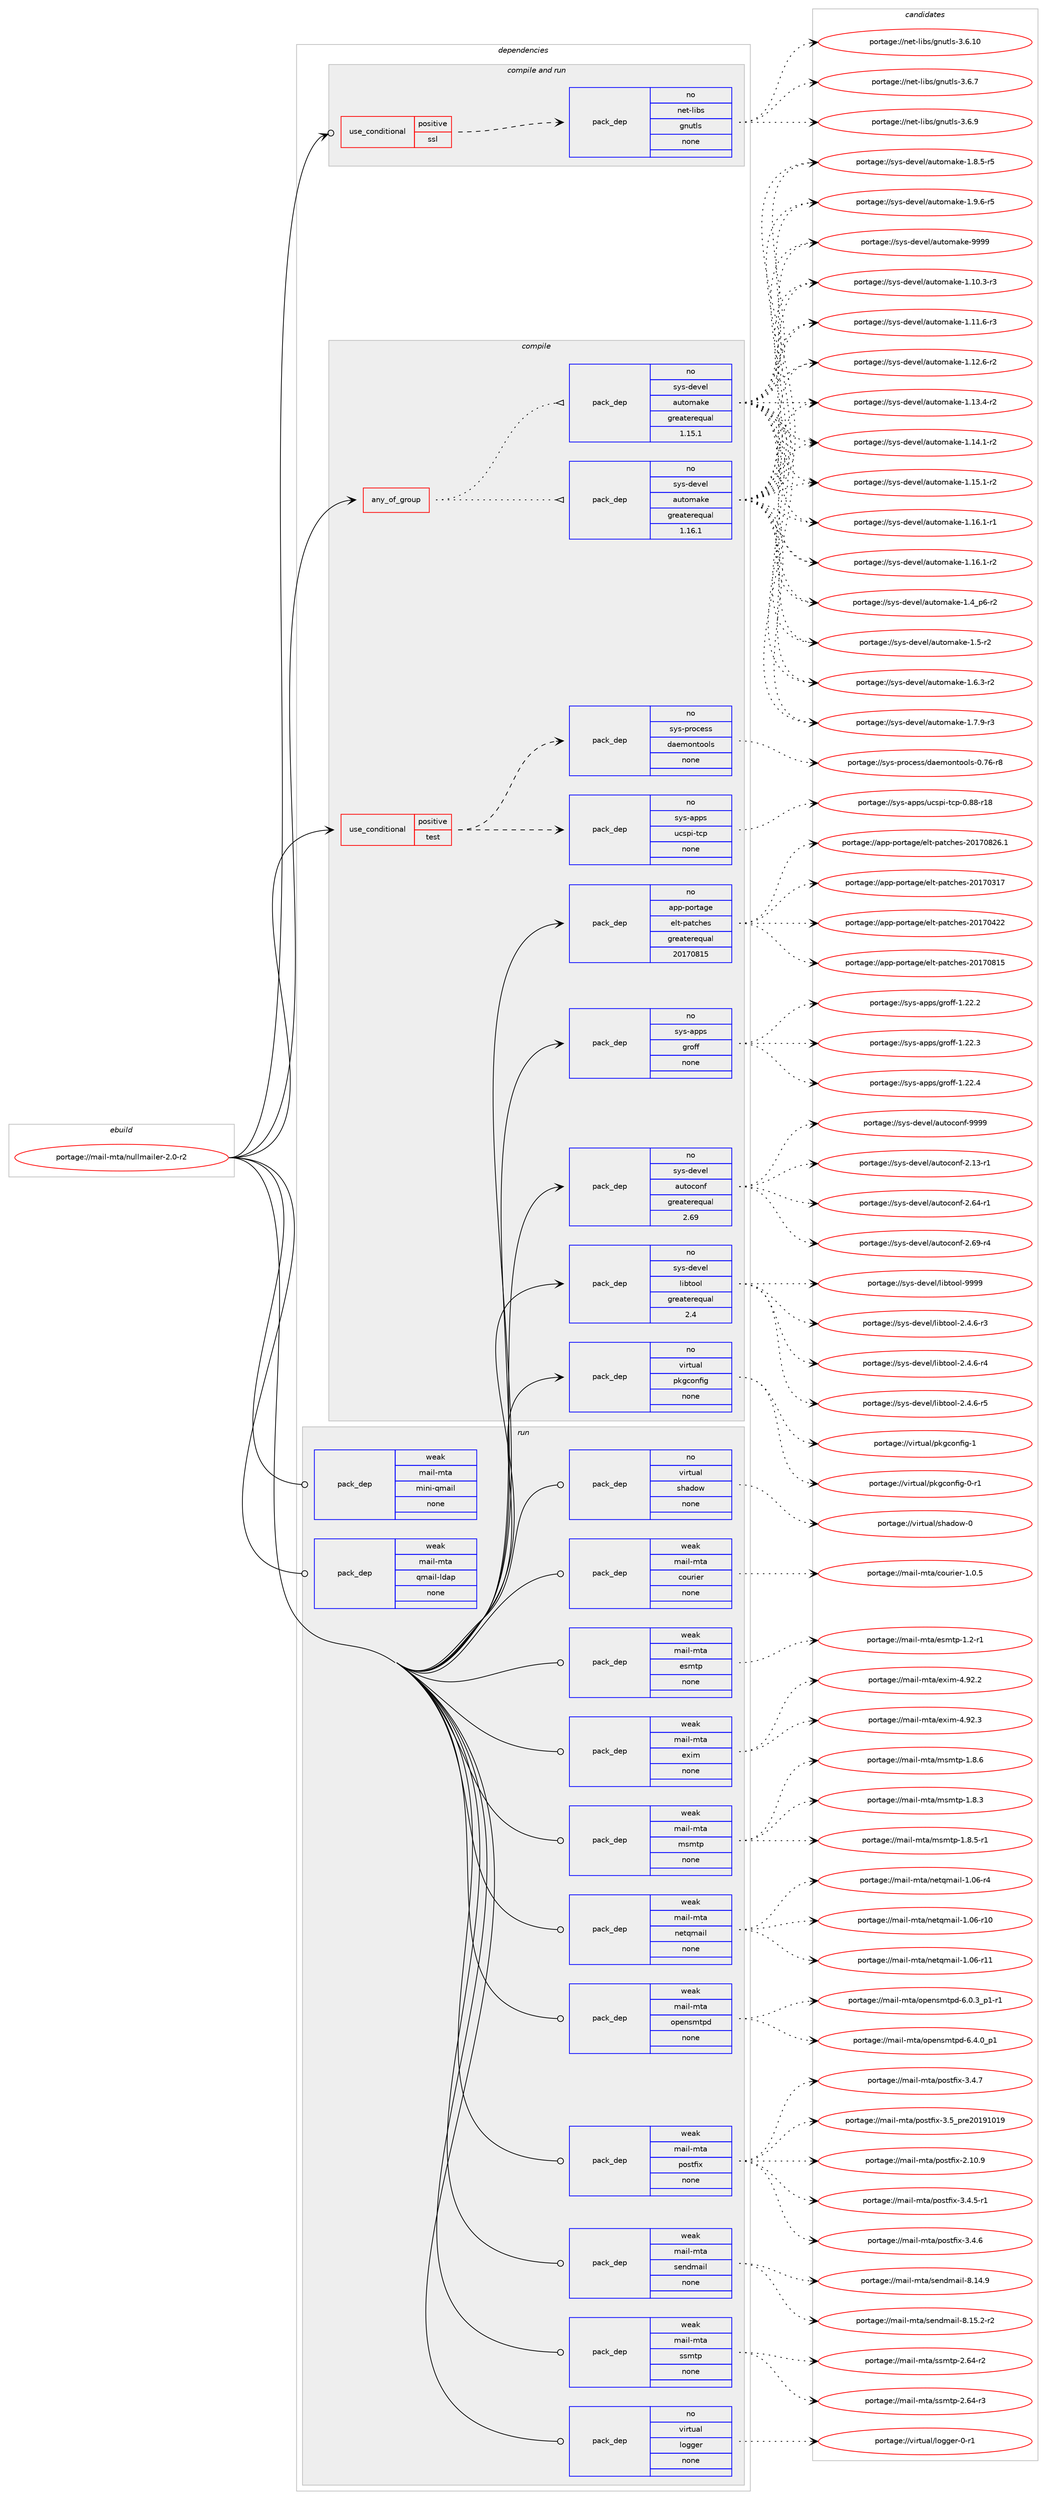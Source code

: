 digraph prolog {

# *************
# Graph options
# *************

newrank=true;
concentrate=true;
compound=true;
graph [rankdir=LR,fontname=Helvetica,fontsize=10,ranksep=1.5];#, ranksep=2.5, nodesep=0.2];
edge  [arrowhead=vee];
node  [fontname=Helvetica,fontsize=10];

# **********
# The ebuild
# **********

subgraph cluster_leftcol {
color=gray;
rank=same;
label=<<i>ebuild</i>>;
id [label="portage://mail-mta/nullmailer-2.0-r2", color=red, width=4, href="../mail-mta/nullmailer-2.0-r2.svg"];
}

# ****************
# The dependencies
# ****************

subgraph cluster_midcol {
color=gray;
label=<<i>dependencies</i>>;
subgraph cluster_compile {
fillcolor="#eeeeee";
style=filled;
label=<<i>compile</i>>;
subgraph any4814 {
dependency307125 [label=<<TABLE BORDER="0" CELLBORDER="1" CELLSPACING="0" CELLPADDING="4"><TR><TD CELLPADDING="10">any_of_group</TD></TR></TABLE>>, shape=none, color=red];subgraph pack225034 {
dependency307126 [label=<<TABLE BORDER="0" CELLBORDER="1" CELLSPACING="0" CELLPADDING="4" WIDTH="220"><TR><TD ROWSPAN="6" CELLPADDING="30">pack_dep</TD></TR><TR><TD WIDTH="110">no</TD></TR><TR><TD>sys-devel</TD></TR><TR><TD>automake</TD></TR><TR><TD>greaterequal</TD></TR><TR><TD>1.16.1</TD></TR></TABLE>>, shape=none, color=blue];
}
dependency307125:e -> dependency307126:w [weight=20,style="dotted",arrowhead="oinv"];
subgraph pack225035 {
dependency307127 [label=<<TABLE BORDER="0" CELLBORDER="1" CELLSPACING="0" CELLPADDING="4" WIDTH="220"><TR><TD ROWSPAN="6" CELLPADDING="30">pack_dep</TD></TR><TR><TD WIDTH="110">no</TD></TR><TR><TD>sys-devel</TD></TR><TR><TD>automake</TD></TR><TR><TD>greaterequal</TD></TR><TR><TD>1.15.1</TD></TR></TABLE>>, shape=none, color=blue];
}
dependency307125:e -> dependency307127:w [weight=20,style="dotted",arrowhead="oinv"];
}
id:e -> dependency307125:w [weight=20,style="solid",arrowhead="vee"];
subgraph cond77168 {
dependency307128 [label=<<TABLE BORDER="0" CELLBORDER="1" CELLSPACING="0" CELLPADDING="4"><TR><TD ROWSPAN="3" CELLPADDING="10">use_conditional</TD></TR><TR><TD>positive</TD></TR><TR><TD>test</TD></TR></TABLE>>, shape=none, color=red];
subgraph pack225036 {
dependency307129 [label=<<TABLE BORDER="0" CELLBORDER="1" CELLSPACING="0" CELLPADDING="4" WIDTH="220"><TR><TD ROWSPAN="6" CELLPADDING="30">pack_dep</TD></TR><TR><TD WIDTH="110">no</TD></TR><TR><TD>sys-apps</TD></TR><TR><TD>ucspi-tcp</TD></TR><TR><TD>none</TD></TR><TR><TD></TD></TR></TABLE>>, shape=none, color=blue];
}
dependency307128:e -> dependency307129:w [weight=20,style="dashed",arrowhead="vee"];
subgraph pack225037 {
dependency307130 [label=<<TABLE BORDER="0" CELLBORDER="1" CELLSPACING="0" CELLPADDING="4" WIDTH="220"><TR><TD ROWSPAN="6" CELLPADDING="30">pack_dep</TD></TR><TR><TD WIDTH="110">no</TD></TR><TR><TD>sys-process</TD></TR><TR><TD>daemontools</TD></TR><TR><TD>none</TD></TR><TR><TD></TD></TR></TABLE>>, shape=none, color=blue];
}
dependency307128:e -> dependency307130:w [weight=20,style="dashed",arrowhead="vee"];
}
id:e -> dependency307128:w [weight=20,style="solid",arrowhead="vee"];
subgraph pack225038 {
dependency307131 [label=<<TABLE BORDER="0" CELLBORDER="1" CELLSPACING="0" CELLPADDING="4" WIDTH="220"><TR><TD ROWSPAN="6" CELLPADDING="30">pack_dep</TD></TR><TR><TD WIDTH="110">no</TD></TR><TR><TD>app-portage</TD></TR><TR><TD>elt-patches</TD></TR><TR><TD>greaterequal</TD></TR><TR><TD>20170815</TD></TR></TABLE>>, shape=none, color=blue];
}
id:e -> dependency307131:w [weight=20,style="solid",arrowhead="vee"];
subgraph pack225039 {
dependency307132 [label=<<TABLE BORDER="0" CELLBORDER="1" CELLSPACING="0" CELLPADDING="4" WIDTH="220"><TR><TD ROWSPAN="6" CELLPADDING="30">pack_dep</TD></TR><TR><TD WIDTH="110">no</TD></TR><TR><TD>sys-apps</TD></TR><TR><TD>groff</TD></TR><TR><TD>none</TD></TR><TR><TD></TD></TR></TABLE>>, shape=none, color=blue];
}
id:e -> dependency307132:w [weight=20,style="solid",arrowhead="vee"];
subgraph pack225040 {
dependency307133 [label=<<TABLE BORDER="0" CELLBORDER="1" CELLSPACING="0" CELLPADDING="4" WIDTH="220"><TR><TD ROWSPAN="6" CELLPADDING="30">pack_dep</TD></TR><TR><TD WIDTH="110">no</TD></TR><TR><TD>sys-devel</TD></TR><TR><TD>autoconf</TD></TR><TR><TD>greaterequal</TD></TR><TR><TD>2.69</TD></TR></TABLE>>, shape=none, color=blue];
}
id:e -> dependency307133:w [weight=20,style="solid",arrowhead="vee"];
subgraph pack225041 {
dependency307134 [label=<<TABLE BORDER="0" CELLBORDER="1" CELLSPACING="0" CELLPADDING="4" WIDTH="220"><TR><TD ROWSPAN="6" CELLPADDING="30">pack_dep</TD></TR><TR><TD WIDTH="110">no</TD></TR><TR><TD>sys-devel</TD></TR><TR><TD>libtool</TD></TR><TR><TD>greaterequal</TD></TR><TR><TD>2.4</TD></TR></TABLE>>, shape=none, color=blue];
}
id:e -> dependency307134:w [weight=20,style="solid",arrowhead="vee"];
subgraph pack225042 {
dependency307135 [label=<<TABLE BORDER="0" CELLBORDER="1" CELLSPACING="0" CELLPADDING="4" WIDTH="220"><TR><TD ROWSPAN="6" CELLPADDING="30">pack_dep</TD></TR><TR><TD WIDTH="110">no</TD></TR><TR><TD>virtual</TD></TR><TR><TD>pkgconfig</TD></TR><TR><TD>none</TD></TR><TR><TD></TD></TR></TABLE>>, shape=none, color=blue];
}
id:e -> dependency307135:w [weight=20,style="solid",arrowhead="vee"];
}
subgraph cluster_compileandrun {
fillcolor="#eeeeee";
style=filled;
label=<<i>compile and run</i>>;
subgraph cond77169 {
dependency307136 [label=<<TABLE BORDER="0" CELLBORDER="1" CELLSPACING="0" CELLPADDING="4"><TR><TD ROWSPAN="3" CELLPADDING="10">use_conditional</TD></TR><TR><TD>positive</TD></TR><TR><TD>ssl</TD></TR></TABLE>>, shape=none, color=red];
subgraph pack225043 {
dependency307137 [label=<<TABLE BORDER="0" CELLBORDER="1" CELLSPACING="0" CELLPADDING="4" WIDTH="220"><TR><TD ROWSPAN="6" CELLPADDING="30">pack_dep</TD></TR><TR><TD WIDTH="110">no</TD></TR><TR><TD>net-libs</TD></TR><TR><TD>gnutls</TD></TR><TR><TD>none</TD></TR><TR><TD></TD></TR></TABLE>>, shape=none, color=blue];
}
dependency307136:e -> dependency307137:w [weight=20,style="dashed",arrowhead="vee"];
}
id:e -> dependency307136:w [weight=20,style="solid",arrowhead="odotvee"];
}
subgraph cluster_run {
fillcolor="#eeeeee";
style=filled;
label=<<i>run</i>>;
subgraph pack225044 {
dependency307138 [label=<<TABLE BORDER="0" CELLBORDER="1" CELLSPACING="0" CELLPADDING="4" WIDTH="220"><TR><TD ROWSPAN="6" CELLPADDING="30">pack_dep</TD></TR><TR><TD WIDTH="110">no</TD></TR><TR><TD>virtual</TD></TR><TR><TD>logger</TD></TR><TR><TD>none</TD></TR><TR><TD></TD></TR></TABLE>>, shape=none, color=blue];
}
id:e -> dependency307138:w [weight=20,style="solid",arrowhead="odot"];
subgraph pack225045 {
dependency307139 [label=<<TABLE BORDER="0" CELLBORDER="1" CELLSPACING="0" CELLPADDING="4" WIDTH="220"><TR><TD ROWSPAN="6" CELLPADDING="30">pack_dep</TD></TR><TR><TD WIDTH="110">no</TD></TR><TR><TD>virtual</TD></TR><TR><TD>shadow</TD></TR><TR><TD>none</TD></TR><TR><TD></TD></TR></TABLE>>, shape=none, color=blue];
}
id:e -> dependency307139:w [weight=20,style="solid",arrowhead="odot"];
subgraph pack225046 {
dependency307140 [label=<<TABLE BORDER="0" CELLBORDER="1" CELLSPACING="0" CELLPADDING="4" WIDTH="220"><TR><TD ROWSPAN="6" CELLPADDING="30">pack_dep</TD></TR><TR><TD WIDTH="110">weak</TD></TR><TR><TD>mail-mta</TD></TR><TR><TD>courier</TD></TR><TR><TD>none</TD></TR><TR><TD></TD></TR></TABLE>>, shape=none, color=blue];
}
id:e -> dependency307140:w [weight=20,style="solid",arrowhead="odot"];
subgraph pack225047 {
dependency307141 [label=<<TABLE BORDER="0" CELLBORDER="1" CELLSPACING="0" CELLPADDING="4" WIDTH="220"><TR><TD ROWSPAN="6" CELLPADDING="30">pack_dep</TD></TR><TR><TD WIDTH="110">weak</TD></TR><TR><TD>mail-mta</TD></TR><TR><TD>esmtp</TD></TR><TR><TD>none</TD></TR><TR><TD></TD></TR></TABLE>>, shape=none, color=blue];
}
id:e -> dependency307141:w [weight=20,style="solid",arrowhead="odot"];
subgraph pack225048 {
dependency307142 [label=<<TABLE BORDER="0" CELLBORDER="1" CELLSPACING="0" CELLPADDING="4" WIDTH="220"><TR><TD ROWSPAN="6" CELLPADDING="30">pack_dep</TD></TR><TR><TD WIDTH="110">weak</TD></TR><TR><TD>mail-mta</TD></TR><TR><TD>exim</TD></TR><TR><TD>none</TD></TR><TR><TD></TD></TR></TABLE>>, shape=none, color=blue];
}
id:e -> dependency307142:w [weight=20,style="solid",arrowhead="odot"];
subgraph pack225049 {
dependency307143 [label=<<TABLE BORDER="0" CELLBORDER="1" CELLSPACING="0" CELLPADDING="4" WIDTH="220"><TR><TD ROWSPAN="6" CELLPADDING="30">pack_dep</TD></TR><TR><TD WIDTH="110">weak</TD></TR><TR><TD>mail-mta</TD></TR><TR><TD>mini-qmail</TD></TR><TR><TD>none</TD></TR><TR><TD></TD></TR></TABLE>>, shape=none, color=blue];
}
id:e -> dependency307143:w [weight=20,style="solid",arrowhead="odot"];
subgraph pack225050 {
dependency307144 [label=<<TABLE BORDER="0" CELLBORDER="1" CELLSPACING="0" CELLPADDING="4" WIDTH="220"><TR><TD ROWSPAN="6" CELLPADDING="30">pack_dep</TD></TR><TR><TD WIDTH="110">weak</TD></TR><TR><TD>mail-mta</TD></TR><TR><TD>msmtp</TD></TR><TR><TD>none</TD></TR><TR><TD></TD></TR></TABLE>>, shape=none, color=blue];
}
id:e -> dependency307144:w [weight=20,style="solid",arrowhead="odot"];
subgraph pack225051 {
dependency307145 [label=<<TABLE BORDER="0" CELLBORDER="1" CELLSPACING="0" CELLPADDING="4" WIDTH="220"><TR><TD ROWSPAN="6" CELLPADDING="30">pack_dep</TD></TR><TR><TD WIDTH="110">weak</TD></TR><TR><TD>mail-mta</TD></TR><TR><TD>netqmail</TD></TR><TR><TD>none</TD></TR><TR><TD></TD></TR></TABLE>>, shape=none, color=blue];
}
id:e -> dependency307145:w [weight=20,style="solid",arrowhead="odot"];
subgraph pack225052 {
dependency307146 [label=<<TABLE BORDER="0" CELLBORDER="1" CELLSPACING="0" CELLPADDING="4" WIDTH="220"><TR><TD ROWSPAN="6" CELLPADDING="30">pack_dep</TD></TR><TR><TD WIDTH="110">weak</TD></TR><TR><TD>mail-mta</TD></TR><TR><TD>opensmtpd</TD></TR><TR><TD>none</TD></TR><TR><TD></TD></TR></TABLE>>, shape=none, color=blue];
}
id:e -> dependency307146:w [weight=20,style="solid",arrowhead="odot"];
subgraph pack225053 {
dependency307147 [label=<<TABLE BORDER="0" CELLBORDER="1" CELLSPACING="0" CELLPADDING="4" WIDTH="220"><TR><TD ROWSPAN="6" CELLPADDING="30">pack_dep</TD></TR><TR><TD WIDTH="110">weak</TD></TR><TR><TD>mail-mta</TD></TR><TR><TD>postfix</TD></TR><TR><TD>none</TD></TR><TR><TD></TD></TR></TABLE>>, shape=none, color=blue];
}
id:e -> dependency307147:w [weight=20,style="solid",arrowhead="odot"];
subgraph pack225054 {
dependency307148 [label=<<TABLE BORDER="0" CELLBORDER="1" CELLSPACING="0" CELLPADDING="4" WIDTH="220"><TR><TD ROWSPAN="6" CELLPADDING="30">pack_dep</TD></TR><TR><TD WIDTH="110">weak</TD></TR><TR><TD>mail-mta</TD></TR><TR><TD>qmail-ldap</TD></TR><TR><TD>none</TD></TR><TR><TD></TD></TR></TABLE>>, shape=none, color=blue];
}
id:e -> dependency307148:w [weight=20,style="solid",arrowhead="odot"];
subgraph pack225055 {
dependency307149 [label=<<TABLE BORDER="0" CELLBORDER="1" CELLSPACING="0" CELLPADDING="4" WIDTH="220"><TR><TD ROWSPAN="6" CELLPADDING="30">pack_dep</TD></TR><TR><TD WIDTH="110">weak</TD></TR><TR><TD>mail-mta</TD></TR><TR><TD>sendmail</TD></TR><TR><TD>none</TD></TR><TR><TD></TD></TR></TABLE>>, shape=none, color=blue];
}
id:e -> dependency307149:w [weight=20,style="solid",arrowhead="odot"];
subgraph pack225056 {
dependency307150 [label=<<TABLE BORDER="0" CELLBORDER="1" CELLSPACING="0" CELLPADDING="4" WIDTH="220"><TR><TD ROWSPAN="6" CELLPADDING="30">pack_dep</TD></TR><TR><TD WIDTH="110">weak</TD></TR><TR><TD>mail-mta</TD></TR><TR><TD>ssmtp</TD></TR><TR><TD>none</TD></TR><TR><TD></TD></TR></TABLE>>, shape=none, color=blue];
}
id:e -> dependency307150:w [weight=20,style="solid",arrowhead="odot"];
}
}

# **************
# The candidates
# **************

subgraph cluster_choices {
rank=same;
color=gray;
label=<<i>candidates</i>>;

subgraph choice225034 {
color=black;
nodesep=1;
choiceportage11512111545100101118101108479711711611110997107101454946494846514511451 [label="portage://sys-devel/automake-1.10.3-r3", color=red, width=4,href="../sys-devel/automake-1.10.3-r3.svg"];
choiceportage11512111545100101118101108479711711611110997107101454946494946544511451 [label="portage://sys-devel/automake-1.11.6-r3", color=red, width=4,href="../sys-devel/automake-1.11.6-r3.svg"];
choiceportage11512111545100101118101108479711711611110997107101454946495046544511450 [label="portage://sys-devel/automake-1.12.6-r2", color=red, width=4,href="../sys-devel/automake-1.12.6-r2.svg"];
choiceportage11512111545100101118101108479711711611110997107101454946495146524511450 [label="portage://sys-devel/automake-1.13.4-r2", color=red, width=4,href="../sys-devel/automake-1.13.4-r2.svg"];
choiceportage11512111545100101118101108479711711611110997107101454946495246494511450 [label="portage://sys-devel/automake-1.14.1-r2", color=red, width=4,href="../sys-devel/automake-1.14.1-r2.svg"];
choiceportage11512111545100101118101108479711711611110997107101454946495346494511450 [label="portage://sys-devel/automake-1.15.1-r2", color=red, width=4,href="../sys-devel/automake-1.15.1-r2.svg"];
choiceportage11512111545100101118101108479711711611110997107101454946495446494511449 [label="portage://sys-devel/automake-1.16.1-r1", color=red, width=4,href="../sys-devel/automake-1.16.1-r1.svg"];
choiceportage11512111545100101118101108479711711611110997107101454946495446494511450 [label="portage://sys-devel/automake-1.16.1-r2", color=red, width=4,href="../sys-devel/automake-1.16.1-r2.svg"];
choiceportage115121115451001011181011084797117116111109971071014549465295112544511450 [label="portage://sys-devel/automake-1.4_p6-r2", color=red, width=4,href="../sys-devel/automake-1.4_p6-r2.svg"];
choiceportage11512111545100101118101108479711711611110997107101454946534511450 [label="portage://sys-devel/automake-1.5-r2", color=red, width=4,href="../sys-devel/automake-1.5-r2.svg"];
choiceportage115121115451001011181011084797117116111109971071014549465446514511450 [label="portage://sys-devel/automake-1.6.3-r2", color=red, width=4,href="../sys-devel/automake-1.6.3-r2.svg"];
choiceportage115121115451001011181011084797117116111109971071014549465546574511451 [label="portage://sys-devel/automake-1.7.9-r3", color=red, width=4,href="../sys-devel/automake-1.7.9-r3.svg"];
choiceportage115121115451001011181011084797117116111109971071014549465646534511453 [label="portage://sys-devel/automake-1.8.5-r5", color=red, width=4,href="../sys-devel/automake-1.8.5-r5.svg"];
choiceportage115121115451001011181011084797117116111109971071014549465746544511453 [label="portage://sys-devel/automake-1.9.6-r5", color=red, width=4,href="../sys-devel/automake-1.9.6-r5.svg"];
choiceportage115121115451001011181011084797117116111109971071014557575757 [label="portage://sys-devel/automake-9999", color=red, width=4,href="../sys-devel/automake-9999.svg"];
dependency307126:e -> choiceportage11512111545100101118101108479711711611110997107101454946494846514511451:w [style=dotted,weight="100"];
dependency307126:e -> choiceportage11512111545100101118101108479711711611110997107101454946494946544511451:w [style=dotted,weight="100"];
dependency307126:e -> choiceportage11512111545100101118101108479711711611110997107101454946495046544511450:w [style=dotted,weight="100"];
dependency307126:e -> choiceportage11512111545100101118101108479711711611110997107101454946495146524511450:w [style=dotted,weight="100"];
dependency307126:e -> choiceportage11512111545100101118101108479711711611110997107101454946495246494511450:w [style=dotted,weight="100"];
dependency307126:e -> choiceportage11512111545100101118101108479711711611110997107101454946495346494511450:w [style=dotted,weight="100"];
dependency307126:e -> choiceportage11512111545100101118101108479711711611110997107101454946495446494511449:w [style=dotted,weight="100"];
dependency307126:e -> choiceportage11512111545100101118101108479711711611110997107101454946495446494511450:w [style=dotted,weight="100"];
dependency307126:e -> choiceportage115121115451001011181011084797117116111109971071014549465295112544511450:w [style=dotted,weight="100"];
dependency307126:e -> choiceportage11512111545100101118101108479711711611110997107101454946534511450:w [style=dotted,weight="100"];
dependency307126:e -> choiceportage115121115451001011181011084797117116111109971071014549465446514511450:w [style=dotted,weight="100"];
dependency307126:e -> choiceportage115121115451001011181011084797117116111109971071014549465546574511451:w [style=dotted,weight="100"];
dependency307126:e -> choiceportage115121115451001011181011084797117116111109971071014549465646534511453:w [style=dotted,weight="100"];
dependency307126:e -> choiceportage115121115451001011181011084797117116111109971071014549465746544511453:w [style=dotted,weight="100"];
dependency307126:e -> choiceportage115121115451001011181011084797117116111109971071014557575757:w [style=dotted,weight="100"];
}
subgraph choice225035 {
color=black;
nodesep=1;
choiceportage11512111545100101118101108479711711611110997107101454946494846514511451 [label="portage://sys-devel/automake-1.10.3-r3", color=red, width=4,href="../sys-devel/automake-1.10.3-r3.svg"];
choiceportage11512111545100101118101108479711711611110997107101454946494946544511451 [label="portage://sys-devel/automake-1.11.6-r3", color=red, width=4,href="../sys-devel/automake-1.11.6-r3.svg"];
choiceportage11512111545100101118101108479711711611110997107101454946495046544511450 [label="portage://sys-devel/automake-1.12.6-r2", color=red, width=4,href="../sys-devel/automake-1.12.6-r2.svg"];
choiceportage11512111545100101118101108479711711611110997107101454946495146524511450 [label="portage://sys-devel/automake-1.13.4-r2", color=red, width=4,href="../sys-devel/automake-1.13.4-r2.svg"];
choiceportage11512111545100101118101108479711711611110997107101454946495246494511450 [label="portage://sys-devel/automake-1.14.1-r2", color=red, width=4,href="../sys-devel/automake-1.14.1-r2.svg"];
choiceportage11512111545100101118101108479711711611110997107101454946495346494511450 [label="portage://sys-devel/automake-1.15.1-r2", color=red, width=4,href="../sys-devel/automake-1.15.1-r2.svg"];
choiceportage11512111545100101118101108479711711611110997107101454946495446494511449 [label="portage://sys-devel/automake-1.16.1-r1", color=red, width=4,href="../sys-devel/automake-1.16.1-r1.svg"];
choiceportage11512111545100101118101108479711711611110997107101454946495446494511450 [label="portage://sys-devel/automake-1.16.1-r2", color=red, width=4,href="../sys-devel/automake-1.16.1-r2.svg"];
choiceportage115121115451001011181011084797117116111109971071014549465295112544511450 [label="portage://sys-devel/automake-1.4_p6-r2", color=red, width=4,href="../sys-devel/automake-1.4_p6-r2.svg"];
choiceportage11512111545100101118101108479711711611110997107101454946534511450 [label="portage://sys-devel/automake-1.5-r2", color=red, width=4,href="../sys-devel/automake-1.5-r2.svg"];
choiceportage115121115451001011181011084797117116111109971071014549465446514511450 [label="portage://sys-devel/automake-1.6.3-r2", color=red, width=4,href="../sys-devel/automake-1.6.3-r2.svg"];
choiceportage115121115451001011181011084797117116111109971071014549465546574511451 [label="portage://sys-devel/automake-1.7.9-r3", color=red, width=4,href="../sys-devel/automake-1.7.9-r3.svg"];
choiceportage115121115451001011181011084797117116111109971071014549465646534511453 [label="portage://sys-devel/automake-1.8.5-r5", color=red, width=4,href="../sys-devel/automake-1.8.5-r5.svg"];
choiceportage115121115451001011181011084797117116111109971071014549465746544511453 [label="portage://sys-devel/automake-1.9.6-r5", color=red, width=4,href="../sys-devel/automake-1.9.6-r5.svg"];
choiceportage115121115451001011181011084797117116111109971071014557575757 [label="portage://sys-devel/automake-9999", color=red, width=4,href="../sys-devel/automake-9999.svg"];
dependency307127:e -> choiceportage11512111545100101118101108479711711611110997107101454946494846514511451:w [style=dotted,weight="100"];
dependency307127:e -> choiceportage11512111545100101118101108479711711611110997107101454946494946544511451:w [style=dotted,weight="100"];
dependency307127:e -> choiceportage11512111545100101118101108479711711611110997107101454946495046544511450:w [style=dotted,weight="100"];
dependency307127:e -> choiceportage11512111545100101118101108479711711611110997107101454946495146524511450:w [style=dotted,weight="100"];
dependency307127:e -> choiceportage11512111545100101118101108479711711611110997107101454946495246494511450:w [style=dotted,weight="100"];
dependency307127:e -> choiceportage11512111545100101118101108479711711611110997107101454946495346494511450:w [style=dotted,weight="100"];
dependency307127:e -> choiceportage11512111545100101118101108479711711611110997107101454946495446494511449:w [style=dotted,weight="100"];
dependency307127:e -> choiceportage11512111545100101118101108479711711611110997107101454946495446494511450:w [style=dotted,weight="100"];
dependency307127:e -> choiceportage115121115451001011181011084797117116111109971071014549465295112544511450:w [style=dotted,weight="100"];
dependency307127:e -> choiceportage11512111545100101118101108479711711611110997107101454946534511450:w [style=dotted,weight="100"];
dependency307127:e -> choiceportage115121115451001011181011084797117116111109971071014549465446514511450:w [style=dotted,weight="100"];
dependency307127:e -> choiceportage115121115451001011181011084797117116111109971071014549465546574511451:w [style=dotted,weight="100"];
dependency307127:e -> choiceportage115121115451001011181011084797117116111109971071014549465646534511453:w [style=dotted,weight="100"];
dependency307127:e -> choiceportage115121115451001011181011084797117116111109971071014549465746544511453:w [style=dotted,weight="100"];
dependency307127:e -> choiceportage115121115451001011181011084797117116111109971071014557575757:w [style=dotted,weight="100"];
}
subgraph choice225036 {
color=black;
nodesep=1;
choiceportage1151211154597112112115471179911511210545116991124548465656451144956 [label="portage://sys-apps/ucspi-tcp-0.88-r18", color=red, width=4,href="../sys-apps/ucspi-tcp-0.88-r18.svg"];
dependency307129:e -> choiceportage1151211154597112112115471179911511210545116991124548465656451144956:w [style=dotted,weight="100"];
}
subgraph choice225037 {
color=black;
nodesep=1;
choiceportage1151211154511211411199101115115471009710110911111011611111110811545484655544511456 [label="portage://sys-process/daemontools-0.76-r8", color=red, width=4,href="../sys-process/daemontools-0.76-r8.svg"];
dependency307130:e -> choiceportage1151211154511211411199101115115471009710110911111011611111110811545484655544511456:w [style=dotted,weight="100"];
}
subgraph choice225038 {
color=black;
nodesep=1;
choiceportage97112112451121111141169710310147101108116451129711699104101115455048495548514955 [label="portage://app-portage/elt-patches-20170317", color=red, width=4,href="../app-portage/elt-patches-20170317.svg"];
choiceportage97112112451121111141169710310147101108116451129711699104101115455048495548525050 [label="portage://app-portage/elt-patches-20170422", color=red, width=4,href="../app-portage/elt-patches-20170422.svg"];
choiceportage97112112451121111141169710310147101108116451129711699104101115455048495548564953 [label="portage://app-portage/elt-patches-20170815", color=red, width=4,href="../app-portage/elt-patches-20170815.svg"];
choiceportage971121124511211111411697103101471011081164511297116991041011154550484955485650544649 [label="portage://app-portage/elt-patches-20170826.1", color=red, width=4,href="../app-portage/elt-patches-20170826.1.svg"];
dependency307131:e -> choiceportage97112112451121111141169710310147101108116451129711699104101115455048495548514955:w [style=dotted,weight="100"];
dependency307131:e -> choiceportage97112112451121111141169710310147101108116451129711699104101115455048495548525050:w [style=dotted,weight="100"];
dependency307131:e -> choiceportage97112112451121111141169710310147101108116451129711699104101115455048495548564953:w [style=dotted,weight="100"];
dependency307131:e -> choiceportage971121124511211111411697103101471011081164511297116991041011154550484955485650544649:w [style=dotted,weight="100"];
}
subgraph choice225039 {
color=black;
nodesep=1;
choiceportage11512111545971121121154710311411110210245494650504650 [label="portage://sys-apps/groff-1.22.2", color=red, width=4,href="../sys-apps/groff-1.22.2.svg"];
choiceportage11512111545971121121154710311411110210245494650504651 [label="portage://sys-apps/groff-1.22.3", color=red, width=4,href="../sys-apps/groff-1.22.3.svg"];
choiceportage11512111545971121121154710311411110210245494650504652 [label="portage://sys-apps/groff-1.22.4", color=red, width=4,href="../sys-apps/groff-1.22.4.svg"];
dependency307132:e -> choiceportage11512111545971121121154710311411110210245494650504650:w [style=dotted,weight="100"];
dependency307132:e -> choiceportage11512111545971121121154710311411110210245494650504651:w [style=dotted,weight="100"];
dependency307132:e -> choiceportage11512111545971121121154710311411110210245494650504652:w [style=dotted,weight="100"];
}
subgraph choice225040 {
color=black;
nodesep=1;
choiceportage1151211154510010111810110847971171161119911111010245504649514511449 [label="portage://sys-devel/autoconf-2.13-r1", color=red, width=4,href="../sys-devel/autoconf-2.13-r1.svg"];
choiceportage1151211154510010111810110847971171161119911111010245504654524511449 [label="portage://sys-devel/autoconf-2.64-r1", color=red, width=4,href="../sys-devel/autoconf-2.64-r1.svg"];
choiceportage1151211154510010111810110847971171161119911111010245504654574511452 [label="portage://sys-devel/autoconf-2.69-r4", color=red, width=4,href="../sys-devel/autoconf-2.69-r4.svg"];
choiceportage115121115451001011181011084797117116111991111101024557575757 [label="portage://sys-devel/autoconf-9999", color=red, width=4,href="../sys-devel/autoconf-9999.svg"];
dependency307133:e -> choiceportage1151211154510010111810110847971171161119911111010245504649514511449:w [style=dotted,weight="100"];
dependency307133:e -> choiceportage1151211154510010111810110847971171161119911111010245504654524511449:w [style=dotted,weight="100"];
dependency307133:e -> choiceportage1151211154510010111810110847971171161119911111010245504654574511452:w [style=dotted,weight="100"];
dependency307133:e -> choiceportage115121115451001011181011084797117116111991111101024557575757:w [style=dotted,weight="100"];
}
subgraph choice225041 {
color=black;
nodesep=1;
choiceportage1151211154510010111810110847108105981161111111084550465246544511451 [label="portage://sys-devel/libtool-2.4.6-r3", color=red, width=4,href="../sys-devel/libtool-2.4.6-r3.svg"];
choiceportage1151211154510010111810110847108105981161111111084550465246544511452 [label="portage://sys-devel/libtool-2.4.6-r4", color=red, width=4,href="../sys-devel/libtool-2.4.6-r4.svg"];
choiceportage1151211154510010111810110847108105981161111111084550465246544511453 [label="portage://sys-devel/libtool-2.4.6-r5", color=red, width=4,href="../sys-devel/libtool-2.4.6-r5.svg"];
choiceportage1151211154510010111810110847108105981161111111084557575757 [label="portage://sys-devel/libtool-9999", color=red, width=4,href="../sys-devel/libtool-9999.svg"];
dependency307134:e -> choiceportage1151211154510010111810110847108105981161111111084550465246544511451:w [style=dotted,weight="100"];
dependency307134:e -> choiceportage1151211154510010111810110847108105981161111111084550465246544511452:w [style=dotted,weight="100"];
dependency307134:e -> choiceportage1151211154510010111810110847108105981161111111084550465246544511453:w [style=dotted,weight="100"];
dependency307134:e -> choiceportage1151211154510010111810110847108105981161111111084557575757:w [style=dotted,weight="100"];
}
subgraph choice225042 {
color=black;
nodesep=1;
choiceportage11810511411611797108471121071039911111010210510345484511449 [label="portage://virtual/pkgconfig-0-r1", color=red, width=4,href="../virtual/pkgconfig-0-r1.svg"];
choiceportage1181051141161179710847112107103991111101021051034549 [label="portage://virtual/pkgconfig-1", color=red, width=4,href="../virtual/pkgconfig-1.svg"];
dependency307135:e -> choiceportage11810511411611797108471121071039911111010210510345484511449:w [style=dotted,weight="100"];
dependency307135:e -> choiceportage1181051141161179710847112107103991111101021051034549:w [style=dotted,weight="100"];
}
subgraph choice225043 {
color=black;
nodesep=1;
choiceportage11010111645108105981154710311011711610811545514654464948 [label="portage://net-libs/gnutls-3.6.10", color=red, width=4,href="../net-libs/gnutls-3.6.10.svg"];
choiceportage110101116451081059811547103110117116108115455146544655 [label="portage://net-libs/gnutls-3.6.7", color=red, width=4,href="../net-libs/gnutls-3.6.7.svg"];
choiceportage110101116451081059811547103110117116108115455146544657 [label="portage://net-libs/gnutls-3.6.9", color=red, width=4,href="../net-libs/gnutls-3.6.9.svg"];
dependency307137:e -> choiceportage11010111645108105981154710311011711610811545514654464948:w [style=dotted,weight="100"];
dependency307137:e -> choiceportage110101116451081059811547103110117116108115455146544655:w [style=dotted,weight="100"];
dependency307137:e -> choiceportage110101116451081059811547103110117116108115455146544657:w [style=dotted,weight="100"];
}
subgraph choice225044 {
color=black;
nodesep=1;
choiceportage118105114116117971084710811110310310111445484511449 [label="portage://virtual/logger-0-r1", color=red, width=4,href="../virtual/logger-0-r1.svg"];
dependency307138:e -> choiceportage118105114116117971084710811110310310111445484511449:w [style=dotted,weight="100"];
}
subgraph choice225045 {
color=black;
nodesep=1;
choiceportage1181051141161179710847115104971001111194548 [label="portage://virtual/shadow-0", color=red, width=4,href="../virtual/shadow-0.svg"];
dependency307139:e -> choiceportage1181051141161179710847115104971001111194548:w [style=dotted,weight="100"];
}
subgraph choice225046 {
color=black;
nodesep=1;
choiceportage1099710510845109116974799111117114105101114454946484653 [label="portage://mail-mta/courier-1.0.5", color=red, width=4,href="../mail-mta/courier-1.0.5.svg"];
dependency307140:e -> choiceportage1099710510845109116974799111117114105101114454946484653:w [style=dotted,weight="100"];
}
subgraph choice225047 {
color=black;
nodesep=1;
choiceportage10997105108451091169747101115109116112454946504511449 [label="portage://mail-mta/esmtp-1.2-r1", color=red, width=4,href="../mail-mta/esmtp-1.2-r1.svg"];
dependency307141:e -> choiceportage10997105108451091169747101115109116112454946504511449:w [style=dotted,weight="100"];
}
subgraph choice225048 {
color=black;
nodesep=1;
choiceportage1099710510845109116974710112010510945524657504650 [label="portage://mail-mta/exim-4.92.2", color=red, width=4,href="../mail-mta/exim-4.92.2.svg"];
choiceportage1099710510845109116974710112010510945524657504651 [label="portage://mail-mta/exim-4.92.3", color=red, width=4,href="../mail-mta/exim-4.92.3.svg"];
dependency307142:e -> choiceportage1099710510845109116974710112010510945524657504650:w [style=dotted,weight="100"];
dependency307142:e -> choiceportage1099710510845109116974710112010510945524657504651:w [style=dotted,weight="100"];
}
subgraph choice225049 {
color=black;
nodesep=1;
}
subgraph choice225050 {
color=black;
nodesep=1;
choiceportage10997105108451091169747109115109116112454946564651 [label="portage://mail-mta/msmtp-1.8.3", color=red, width=4,href="../mail-mta/msmtp-1.8.3.svg"];
choiceportage109971051084510911697471091151091161124549465646534511449 [label="portage://mail-mta/msmtp-1.8.5-r1", color=red, width=4,href="../mail-mta/msmtp-1.8.5-r1.svg"];
choiceportage10997105108451091169747109115109116112454946564654 [label="portage://mail-mta/msmtp-1.8.6", color=red, width=4,href="../mail-mta/msmtp-1.8.6.svg"];
dependency307144:e -> choiceportage10997105108451091169747109115109116112454946564651:w [style=dotted,weight="100"];
dependency307144:e -> choiceportage109971051084510911697471091151091161124549465646534511449:w [style=dotted,weight="100"];
dependency307144:e -> choiceportage10997105108451091169747109115109116112454946564654:w [style=dotted,weight="100"];
}
subgraph choice225051 {
color=black;
nodesep=1;
choiceportage10997105108451091169747110101116113109971051084549464854451144948 [label="portage://mail-mta/netqmail-1.06-r10", color=red, width=4,href="../mail-mta/netqmail-1.06-r10.svg"];
choiceportage10997105108451091169747110101116113109971051084549464854451144949 [label="portage://mail-mta/netqmail-1.06-r11", color=red, width=4,href="../mail-mta/netqmail-1.06-r11.svg"];
choiceportage109971051084510911697471101011161131099710510845494648544511452 [label="portage://mail-mta/netqmail-1.06-r4", color=red, width=4,href="../mail-mta/netqmail-1.06-r4.svg"];
dependency307145:e -> choiceportage10997105108451091169747110101116113109971051084549464854451144948:w [style=dotted,weight="100"];
dependency307145:e -> choiceportage10997105108451091169747110101116113109971051084549464854451144949:w [style=dotted,weight="100"];
dependency307145:e -> choiceportage109971051084510911697471101011161131099710510845494648544511452:w [style=dotted,weight="100"];
}
subgraph choice225052 {
color=black;
nodesep=1;
choiceportage1099710510845109116974711111210111011510911611210045544648465195112494511449 [label="portage://mail-mta/opensmtpd-6.0.3_p1-r1", color=red, width=4,href="../mail-mta/opensmtpd-6.0.3_p1-r1.svg"];
choiceportage109971051084510911697471111121011101151091161121004554465246489511249 [label="portage://mail-mta/opensmtpd-6.4.0_p1", color=red, width=4,href="../mail-mta/opensmtpd-6.4.0_p1.svg"];
dependency307146:e -> choiceportage1099710510845109116974711111210111011510911611210045544648465195112494511449:w [style=dotted,weight="100"];
dependency307146:e -> choiceportage109971051084510911697471111121011101151091161121004554465246489511249:w [style=dotted,weight="100"];
}
subgraph choice225053 {
color=black;
nodesep=1;
choiceportage1099710510845109116974711211111511610210512045504649484657 [label="portage://mail-mta/postfix-2.10.9", color=red, width=4,href="../mail-mta/postfix-2.10.9.svg"];
choiceportage109971051084510911697471121111151161021051204551465246534511449 [label="portage://mail-mta/postfix-3.4.5-r1", color=red, width=4,href="../mail-mta/postfix-3.4.5-r1.svg"];
choiceportage10997105108451091169747112111115116102105120455146524654 [label="portage://mail-mta/postfix-3.4.6", color=red, width=4,href="../mail-mta/postfix-3.4.6.svg"];
choiceportage10997105108451091169747112111115116102105120455146524655 [label="portage://mail-mta/postfix-3.4.7", color=red, width=4,href="../mail-mta/postfix-3.4.7.svg"];
choiceportage1099710510845109116974711211111511610210512045514653951121141015048495749484957 [label="portage://mail-mta/postfix-3.5_pre20191019", color=red, width=4,href="../mail-mta/postfix-3.5_pre20191019.svg"];
dependency307147:e -> choiceportage1099710510845109116974711211111511610210512045504649484657:w [style=dotted,weight="100"];
dependency307147:e -> choiceportage109971051084510911697471121111151161021051204551465246534511449:w [style=dotted,weight="100"];
dependency307147:e -> choiceportage10997105108451091169747112111115116102105120455146524654:w [style=dotted,weight="100"];
dependency307147:e -> choiceportage10997105108451091169747112111115116102105120455146524655:w [style=dotted,weight="100"];
dependency307147:e -> choiceportage1099710510845109116974711211111511610210512045514653951121141015048495749484957:w [style=dotted,weight="100"];
}
subgraph choice225054 {
color=black;
nodesep=1;
}
subgraph choice225055 {
color=black;
nodesep=1;
choiceportage109971051084510911697471151011101001099710510845564649524657 [label="portage://mail-mta/sendmail-8.14.9", color=red, width=4,href="../mail-mta/sendmail-8.14.9.svg"];
choiceportage1099710510845109116974711510111010010997105108455646495346504511450 [label="portage://mail-mta/sendmail-8.15.2-r2", color=red, width=4,href="../mail-mta/sendmail-8.15.2-r2.svg"];
dependency307149:e -> choiceportage109971051084510911697471151011101001099710510845564649524657:w [style=dotted,weight="100"];
dependency307149:e -> choiceportage1099710510845109116974711510111010010997105108455646495346504511450:w [style=dotted,weight="100"];
}
subgraph choice225056 {
color=black;
nodesep=1;
choiceportage1099710510845109116974711511510911611245504654524511450 [label="portage://mail-mta/ssmtp-2.64-r2", color=red, width=4,href="../mail-mta/ssmtp-2.64-r2.svg"];
choiceportage1099710510845109116974711511510911611245504654524511451 [label="portage://mail-mta/ssmtp-2.64-r3", color=red, width=4,href="../mail-mta/ssmtp-2.64-r3.svg"];
dependency307150:e -> choiceportage1099710510845109116974711511510911611245504654524511450:w [style=dotted,weight="100"];
dependency307150:e -> choiceportage1099710510845109116974711511510911611245504654524511451:w [style=dotted,weight="100"];
}
}

}

